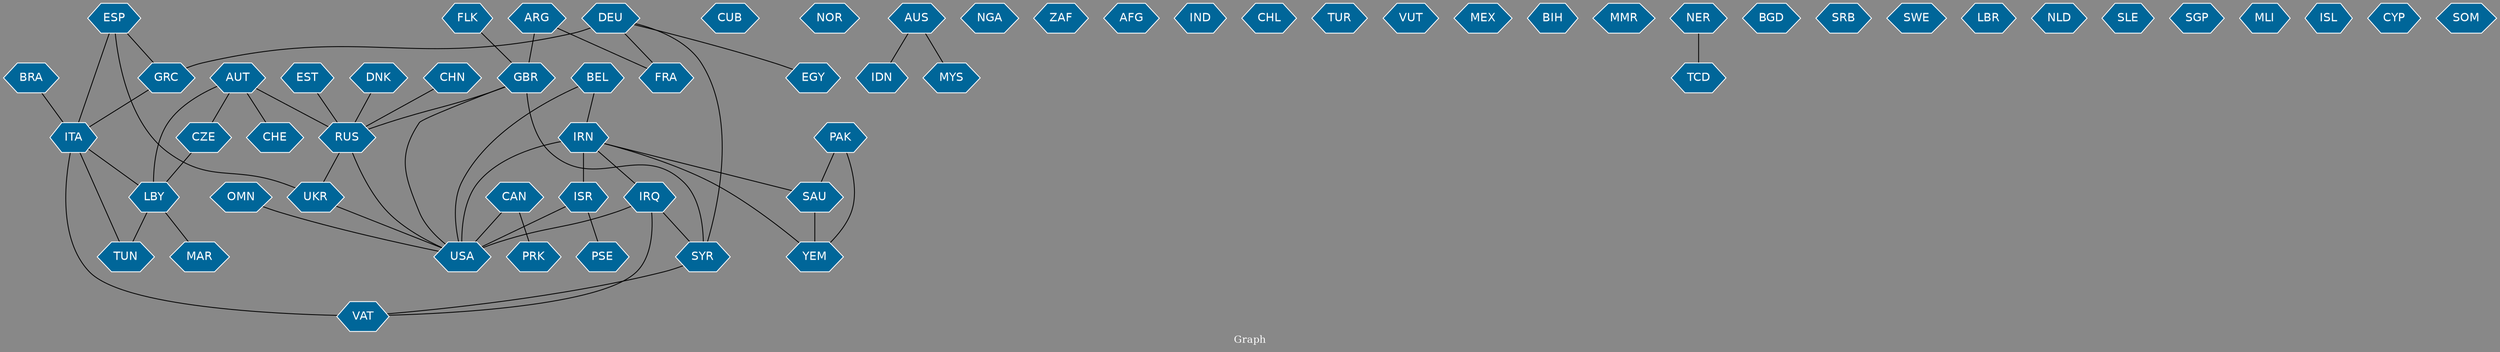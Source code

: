 // Countries together in item graph
graph {
	graph [bgcolor="#888888" fontcolor=white fontsize=12 label="Graph" outputorder=edgesfirst overlap=prism]
	node [color=white fillcolor="#006699" fontcolor=white fontname=Helvetica shape=hexagon style=filled]
	edge [arrowhead=open color=black fontcolor=white fontname=Courier fontsize=12]
		EGY [label=EGY]
		RUS [label=RUS]
		DEU [label=DEU]
		GRC [label=GRC]
		IRQ [label=IRQ]
		IRN [label=IRN]
		USA [label=USA]
		BEL [label=BEL]
		TUN [label=TUN]
		SYR [label=SYR]
		CUB [label=CUB]
		ISR [label=ISR]
		NOR [label=NOR]
		IDN [label=IDN]
		YEM [label=YEM]
		SAU [label=SAU]
		GBR [label=GBR]
		UKR [label=UKR]
		NGA [label=NGA]
		ZAF [label=ZAF]
		LBY [label=LBY]
		AFG [label=AFG]
		ITA [label=ITA]
		CHN [label=CHN]
		IND [label=IND]
		CHL [label=CHL]
		VAT [label=VAT]
		TUR [label=TUR]
		VUT [label=VUT]
		MYS [label=MYS]
		FRA [label=FRA]
		BRA [label=BRA]
		AUS [label=AUS]
		MEX [label=MEX]
		PAK [label=PAK]
		BIH [label=BIH]
		MMR [label=MMR]
		FLK [label=FLK]
		TCD [label=TCD]
		NER [label=NER]
		CHE [label=CHE]
		BGD [label=BGD]
		SRB [label=SRB]
		EST [label=EST]
		SWE [label=SWE]
		LBR [label=LBR]
		CAN [label=CAN]
		NLD [label=NLD]
		AUT [label=AUT]
		ESP [label=ESP]
		PRK [label=PRK]
		DNK [label=DNK]
		SLE [label=SLE]
		MAR [label=MAR]
		PSE [label=PSE]
		SGP [label=SGP]
		MLI [label=MLI]
		ISL [label=ISL]
		CZE [label=CZE]
		CYP [label=CYP]
		ARG [label=ARG]
		SOM [label=SOM]
		OMN [label=OMN]
			AUT -- RUS [weight=1]
			ITA -- TUN [weight=1]
			GRC -- ITA [weight=1]
			DEU -- FRA [weight=1]
			ESP -- ITA [weight=1]
			BEL -- USA [weight=1]
			SYR -- VAT [weight=1]
			AUT -- LBY [weight=2]
			IRN -- IRQ [weight=1]
			ESP -- GRC [weight=1]
			ITA -- LBY [weight=1]
			CAN -- USA [weight=1]
			SAU -- YEM [weight=5]
			IRQ -- USA [weight=2]
			CAN -- PRK [weight=1]
			OMN -- USA [weight=1]
			LBY -- MAR [weight=1]
			BRA -- ITA [weight=1]
			DEU -- SYR [weight=1]
			LBY -- TUN [weight=1]
			ESP -- UKR [weight=1]
			ARG -- GBR [weight=1]
			AUT -- CHE [weight=1]
			DNK -- RUS [weight=1]
			PAK -- YEM [weight=1]
			FLK -- GBR [weight=1]
			ITA -- VAT [weight=2]
			DEU -- EGY [weight=1]
			CHN -- RUS [weight=1]
			RUS -- USA [weight=1]
			ARG -- FRA [weight=1]
			UKR -- USA [weight=1]
			RUS -- UKR [weight=1]
			IRN -- ISR [weight=7]
			AUT -- CZE [weight=1]
			IRQ -- SYR [weight=1]
			PAK -- SAU [weight=1]
			IRN -- USA [weight=8]
			CZE -- LBY [weight=1]
			ISR -- USA [weight=7]
			DEU -- GRC [weight=4]
			IRN -- SAU [weight=3]
			EST -- RUS [weight=2]
			GBR -- RUS [weight=2]
			IRN -- YEM [weight=1]
			ISR -- PSE [weight=2]
			AUS -- IDN [weight=1]
			IRQ -- VAT [weight=1]
			GBR -- USA [weight=2]
			BEL -- IRN [weight=1]
			NER -- TCD [weight=1]
			GBR -- SYR [weight=2]
			AUS -- MYS [weight=1]
}